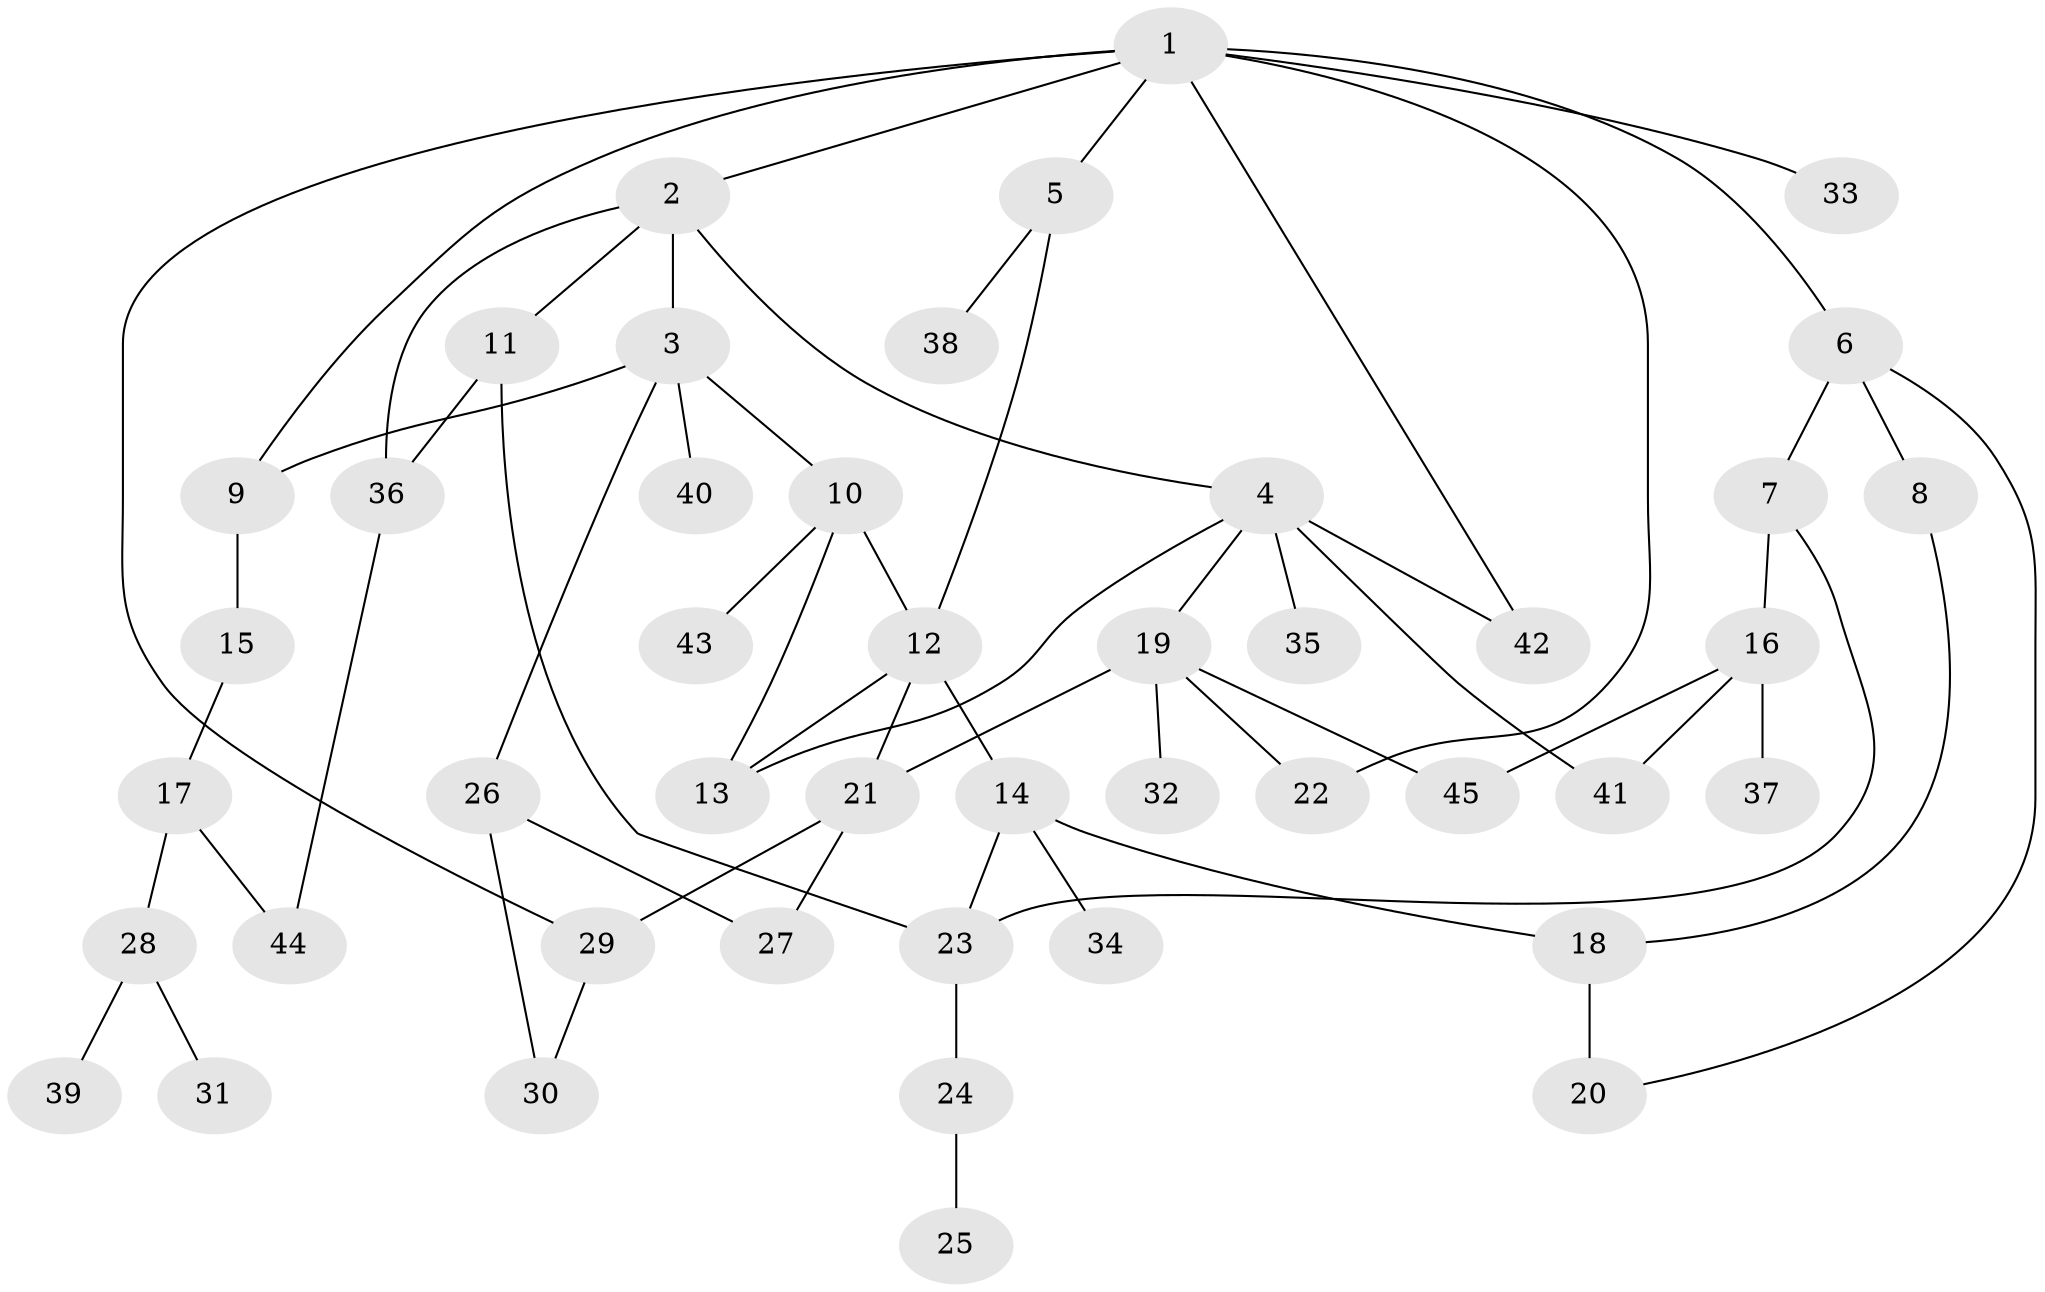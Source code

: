 // original degree distribution, {8: 0.013513513513513514, 5: 0.04054054054054054, 6: 0.04054054054054054, 7: 0.013513513513513514, 2: 0.33783783783783783, 3: 0.17567567567567569, 4: 0.0945945945945946, 1: 0.28378378378378377}
// Generated by graph-tools (version 1.1) at 2025/48/03/04/25 22:48:38]
// undirected, 45 vertices, 62 edges
graph export_dot {
  node [color=gray90,style=filled];
  1;
  2;
  3;
  4;
  5;
  6;
  7;
  8;
  9;
  10;
  11;
  12;
  13;
  14;
  15;
  16;
  17;
  18;
  19;
  20;
  21;
  22;
  23;
  24;
  25;
  26;
  27;
  28;
  29;
  30;
  31;
  32;
  33;
  34;
  35;
  36;
  37;
  38;
  39;
  40;
  41;
  42;
  43;
  44;
  45;
  1 -- 2 [weight=1.0];
  1 -- 5 [weight=1.0];
  1 -- 6 [weight=1.0];
  1 -- 9 [weight=1.0];
  1 -- 22 [weight=1.0];
  1 -- 29 [weight=1.0];
  1 -- 33 [weight=1.0];
  1 -- 42 [weight=1.0];
  2 -- 3 [weight=1.0];
  2 -- 4 [weight=1.0];
  2 -- 11 [weight=1.0];
  2 -- 36 [weight=1.0];
  3 -- 9 [weight=1.0];
  3 -- 10 [weight=1.0];
  3 -- 26 [weight=1.0];
  3 -- 40 [weight=1.0];
  4 -- 13 [weight=1.0];
  4 -- 19 [weight=1.0];
  4 -- 35 [weight=1.0];
  4 -- 41 [weight=1.0];
  4 -- 42 [weight=1.0];
  5 -- 12 [weight=1.0];
  5 -- 38 [weight=1.0];
  6 -- 7 [weight=1.0];
  6 -- 8 [weight=1.0];
  6 -- 20 [weight=1.0];
  7 -- 16 [weight=1.0];
  7 -- 23 [weight=1.0];
  8 -- 18 [weight=1.0];
  9 -- 15 [weight=1.0];
  10 -- 12 [weight=1.0];
  10 -- 13 [weight=1.0];
  10 -- 43 [weight=1.0];
  11 -- 23 [weight=1.0];
  11 -- 36 [weight=1.0];
  12 -- 13 [weight=1.0];
  12 -- 14 [weight=1.0];
  12 -- 21 [weight=1.0];
  14 -- 18 [weight=2.0];
  14 -- 23 [weight=1.0];
  14 -- 34 [weight=1.0];
  15 -- 17 [weight=1.0];
  16 -- 37 [weight=1.0];
  16 -- 41 [weight=1.0];
  16 -- 45 [weight=1.0];
  17 -- 28 [weight=1.0];
  17 -- 44 [weight=1.0];
  18 -- 20 [weight=3.0];
  19 -- 21 [weight=2.0];
  19 -- 22 [weight=1.0];
  19 -- 32 [weight=1.0];
  19 -- 45 [weight=1.0];
  21 -- 27 [weight=1.0];
  21 -- 29 [weight=1.0];
  23 -- 24 [weight=1.0];
  24 -- 25 [weight=1.0];
  26 -- 27 [weight=1.0];
  26 -- 30 [weight=1.0];
  28 -- 31 [weight=1.0];
  28 -- 39 [weight=1.0];
  29 -- 30 [weight=1.0];
  36 -- 44 [weight=1.0];
}
